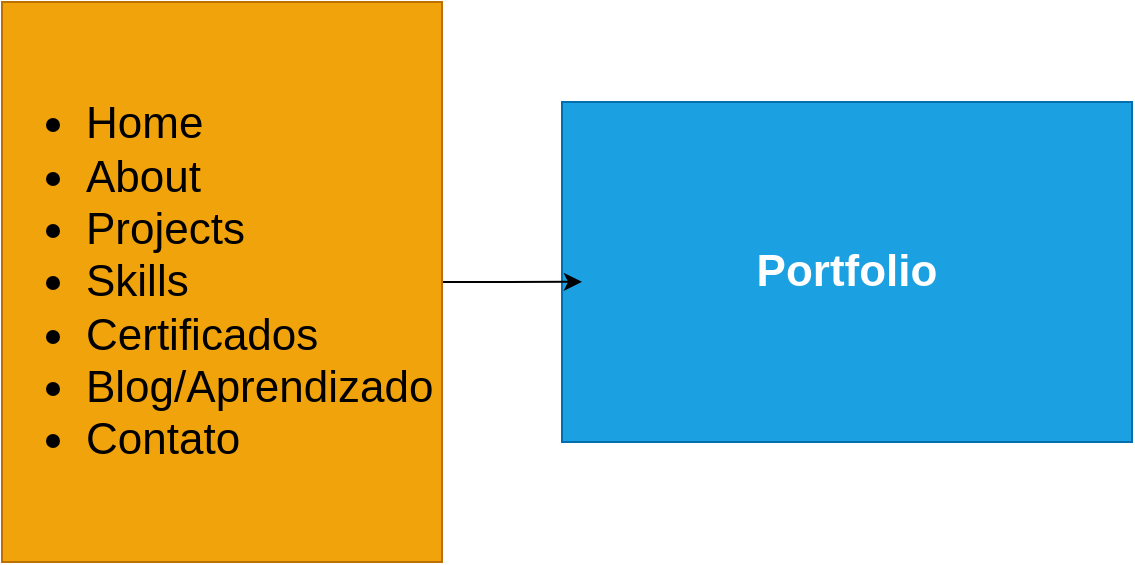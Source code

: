 <mxfile>
    <diagram id="d2fh7UBhQg8kpc4wbfIJ" name="Page-1">
        <mxGraphModel dx="1183" dy="633" grid="1" gridSize="10" guides="1" tooltips="1" connect="1" arrows="1" fold="1" page="1" pageScale="1" pageWidth="850" pageHeight="1100" math="0" shadow="0">
            <root>
                <mxCell id="0"/>
                <mxCell id="1" parent="0"/>
                <mxCell id="2" value="&lt;font size=&quot;1&quot; style=&quot;&quot;&gt;&lt;b style=&quot;font-size: 22px;&quot;&gt;Portfolio&lt;/b&gt;&lt;/font&gt;" style="rounded=0;whiteSpace=wrap;html=1;fillColor=#1ba1e2;fontColor=#ffffff;strokeColor=#006EAF;" parent="1" vertex="1">
                    <mxGeometry x="540" y="140" width="285" height="170" as="geometry"/>
                </mxCell>
                <mxCell id="10" style="edgeStyle=none;html=1;entryX=0.035;entryY=0.529;entryDx=0;entryDy=0;entryPerimeter=0;" edge="1" parent="1" source="4" target="2">
                    <mxGeometry relative="1" as="geometry"/>
                </mxCell>
                <mxCell id="4" value="&lt;ul&gt;&lt;li&gt;Home&lt;/li&gt;&lt;li&gt;About&lt;/li&gt;&lt;li&gt;Projects&lt;/li&gt;&lt;li&gt;Skills&lt;/li&gt;&lt;li&gt;Certificados&lt;/li&gt;&lt;li&gt;Blog/Aprendizado&lt;/li&gt;&lt;li&gt;Contato&lt;/li&gt;&lt;/ul&gt;" style="text;strokeColor=#BD7000;fillColor=#f0a30a;html=1;whiteSpace=wrap;verticalAlign=middle;overflow=hidden;fontSize=22;fontColor=#000000;" parent="1" vertex="1">
                    <mxGeometry x="260" y="90" width="220" height="280" as="geometry"/>
                </mxCell>
            </root>
        </mxGraphModel>
    </diagram>
</mxfile>